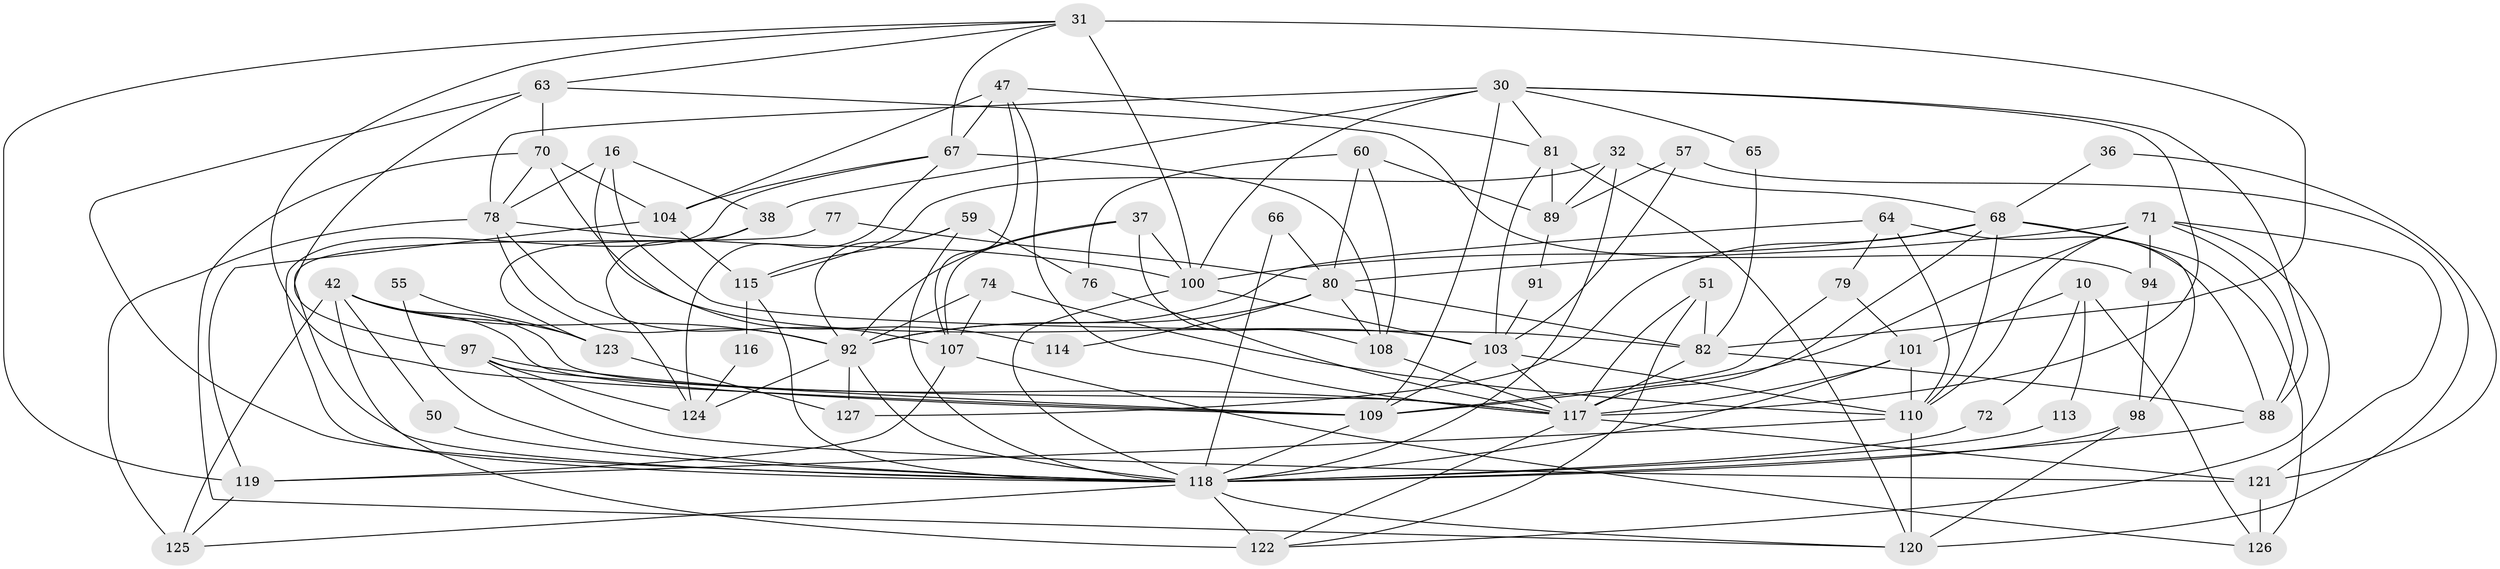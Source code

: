 // original degree distribution, {5: 0.14173228346456693, 4: 0.31496062992125984, 3: 0.25196850393700787, 6: 0.06299212598425197, 10: 0.015748031496062992, 7: 0.06299212598425197, 2: 0.14960629921259844}
// Generated by graph-tools (version 1.1) at 2025/50/03/09/25 04:50:44]
// undirected, 63 vertices, 158 edges
graph export_dot {
graph [start="1"]
  node [color=gray90,style=filled];
  10;
  16;
  30 [super="+24"];
  31 [super="+1"];
  32;
  36;
  37 [super="+25"];
  38 [super="+34"];
  42 [super="+22"];
  47;
  50;
  51;
  55;
  57;
  59;
  60 [super="+44"];
  63;
  64;
  65;
  66;
  67 [super="+46+40"];
  68 [super="+35"];
  70 [super="+3+61"];
  71 [super="+23"];
  72;
  74;
  76;
  77;
  78 [super="+69"];
  79;
  80 [super="+17+45"];
  81 [super="+4"];
  82 [super="+5"];
  88;
  89 [super="+26"];
  91;
  92 [super="+73"];
  94;
  97 [super="+2"];
  98 [super="+9"];
  100 [super="+8+62"];
  101 [super="+39"];
  103 [super="+6"];
  104 [super="+13+58"];
  107 [super="+96"];
  108 [super="+84+95"];
  109 [super="+49+27+56"];
  110 [super="+93"];
  113;
  114;
  115 [super="+85"];
  116;
  117 [super="+106+52+112"];
  118 [super="+105+11+90+86"];
  119 [super="+43"];
  120 [super="+111"];
  121;
  122 [super="+99"];
  123;
  124;
  125 [super="+83"];
  126 [super="+53"];
  127;
  10 -- 72;
  10 -- 113;
  10 -- 126;
  10 -- 101;
  16 -- 78;
  16 -- 82 [weight=2];
  16 -- 38 [weight=2];
  16 -- 114;
  30 -- 78;
  30 -- 88;
  30 -- 38;
  30 -- 81;
  30 -- 109 [weight=2];
  30 -- 100 [weight=2];
  30 -- 65;
  30 -- 117;
  31 -- 82 [weight=2];
  31 -- 63;
  31 -- 119;
  31 -- 109;
  31 -- 100 [weight=2];
  31 -- 67;
  32 -- 89;
  32 -- 115;
  32 -- 68;
  32 -- 118;
  36 -- 121;
  36 -- 68;
  37 -- 107;
  37 -- 100;
  37 -- 92;
  37 -- 108;
  38 -- 123;
  38 -- 124;
  42 -- 50;
  42 -- 122 [weight=2];
  42 -- 123;
  42 -- 125 [weight=2];
  42 -- 109 [weight=2];
  42 -- 92;
  42 -- 117 [weight=2];
  47 -- 107;
  47 -- 81;
  47 -- 104;
  47 -- 117;
  47 -- 67;
  50 -- 118;
  51 -- 82 [weight=2];
  51 -- 122;
  51 -- 117;
  55 -- 123;
  55 -- 118;
  57 -- 103;
  57 -- 89;
  57 -- 120;
  59 -- 76;
  59 -- 115 [weight=2];
  59 -- 118;
  59 -- 92;
  60 -- 76 [weight=2];
  60 -- 80;
  60 -- 89;
  60 -- 108;
  63 -- 94;
  63 -- 97;
  63 -- 70;
  63 -- 118;
  64 -- 110;
  64 -- 88;
  64 -- 79;
  64 -- 92;
  65 -- 82;
  66 -- 80;
  66 -- 118;
  67 -- 108 [weight=2];
  67 -- 118;
  67 -- 104;
  67 -- 124;
  68 -- 100;
  68 -- 126 [weight=2];
  68 -- 127;
  68 -- 110;
  68 -- 98;
  68 -- 117;
  70 -- 103;
  70 -- 120;
  70 -- 104;
  70 -- 78;
  71 -- 80;
  71 -- 109;
  71 -- 122;
  71 -- 94;
  71 -- 88;
  71 -- 121;
  71 -- 110;
  72 -- 118;
  74 -- 110;
  74 -- 107;
  74 -- 92;
  76 -- 117;
  77 -- 80;
  77 -- 118;
  78 -- 107 [weight=2];
  78 -- 92 [weight=2];
  78 -- 100;
  78 -- 125;
  79 -- 101;
  79 -- 109;
  80 -- 114;
  80 -- 82 [weight=2];
  80 -- 92 [weight=2];
  80 -- 108;
  81 -- 103;
  81 -- 120;
  81 -- 89;
  82 -- 88;
  82 -- 117;
  88 -- 118;
  89 -- 91;
  91 -- 103;
  92 -- 124;
  92 -- 118;
  92 -- 127;
  94 -- 98;
  97 -- 121 [weight=2];
  97 -- 124;
  97 -- 109;
  97 -- 117;
  98 -- 120 [weight=3];
  98 -- 118;
  100 -- 103;
  100 -- 118;
  101 -- 110;
  101 -- 118;
  101 -- 117;
  103 -- 109 [weight=2];
  103 -- 110;
  103 -- 117;
  104 -- 115 [weight=2];
  104 -- 119;
  107 -- 119;
  107 -- 126;
  108 -- 117 [weight=2];
  109 -- 118 [weight=2];
  110 -- 120 [weight=2];
  110 -- 119;
  113 -- 118;
  115 -- 116;
  115 -- 118;
  116 -- 124;
  117 -- 121;
  117 -- 122;
  118 -- 122;
  118 -- 125;
  118 -- 120 [weight=3];
  119 -- 125;
  121 -- 126 [weight=2];
  123 -- 127;
}
